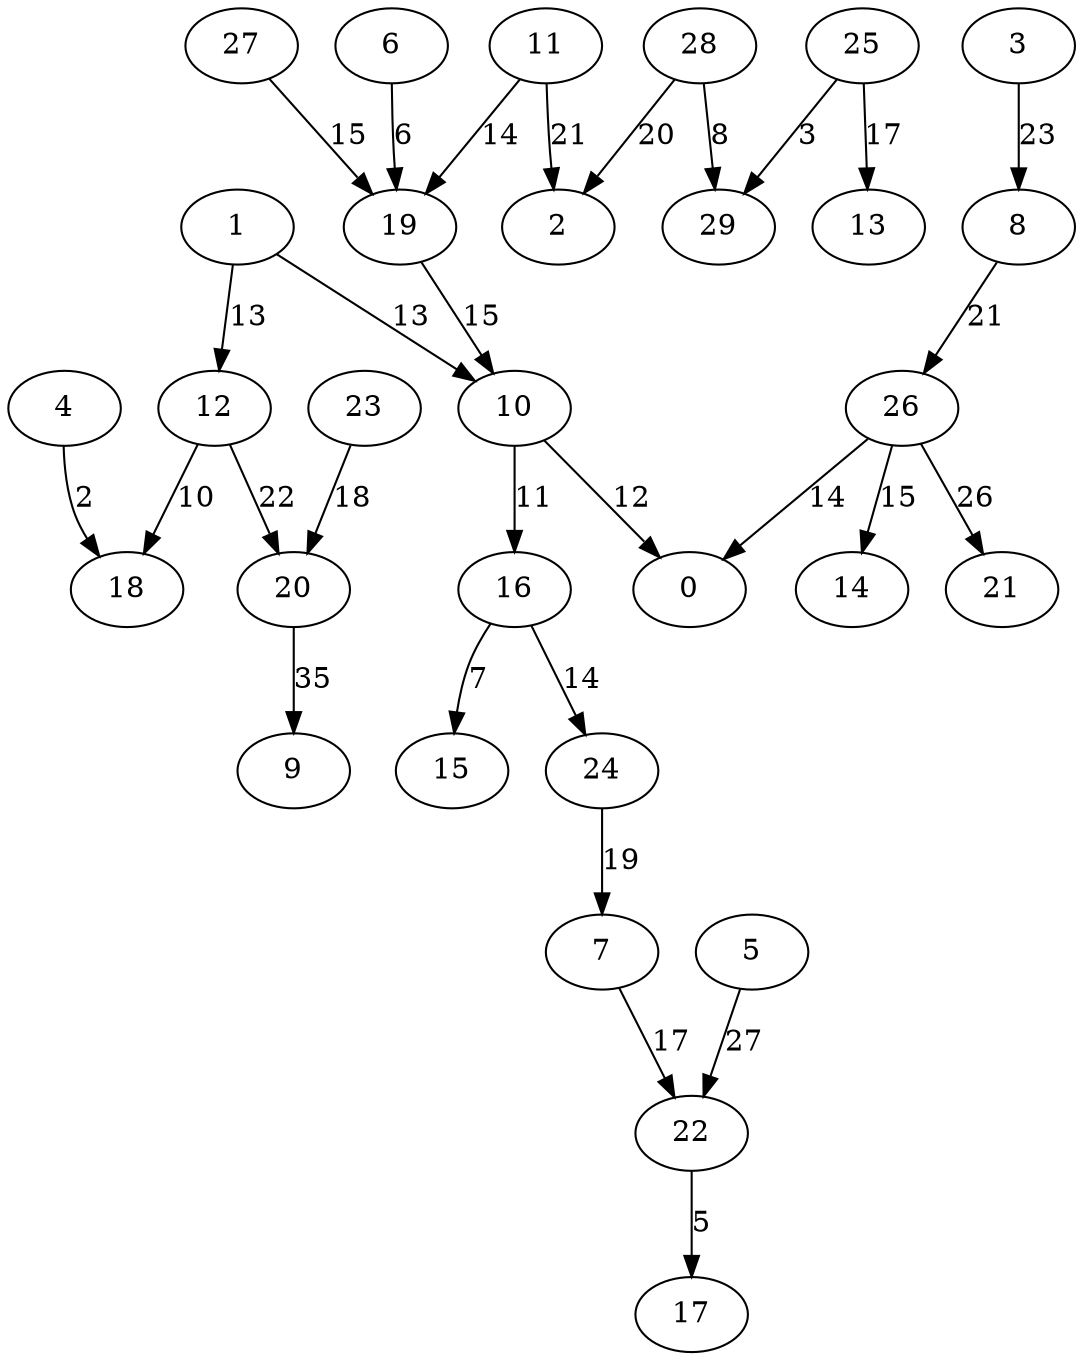 digraph G {
	4 -> 18 [label="2"];
	25 -> 29 [label="3"];
	22 -> 17 [label="5"];
	6 -> 19 [label="6"];
	16 -> 15 [label="7"];
	28 -> 29 [label="8"];
	12 -> 18 [label="10"];
	10 -> 16 [label="11"];
	10 -> 0 [label="12"];
	1 -> 10 [label="13"];
	1 -> 12 [label="13"];
	11 -> 19 [label="14"];
	16 -> 24 [label="14"];
	26 -> 0 [label="14"];
	19 -> 10 [label="15"];
	26 -> 14 [label="15"];
	27 -> 19 [label="15"];
	7 -> 22 [label="17"];
	25 -> 13 [label="17"];
	23 -> 20 [label="18"];
	24 -> 7 [label="19"];
	28 -> 2 [label="20"];
	8 -> 26 [label="21"];
	11 -> 2 [label="21"];
	12 -> 20 [label="22"];
	3 -> 8 [label="23"];
	26 -> 21 [label="26"];
	5 -> 22 [label="27"];
	20 -> 9 [label="35"];
}